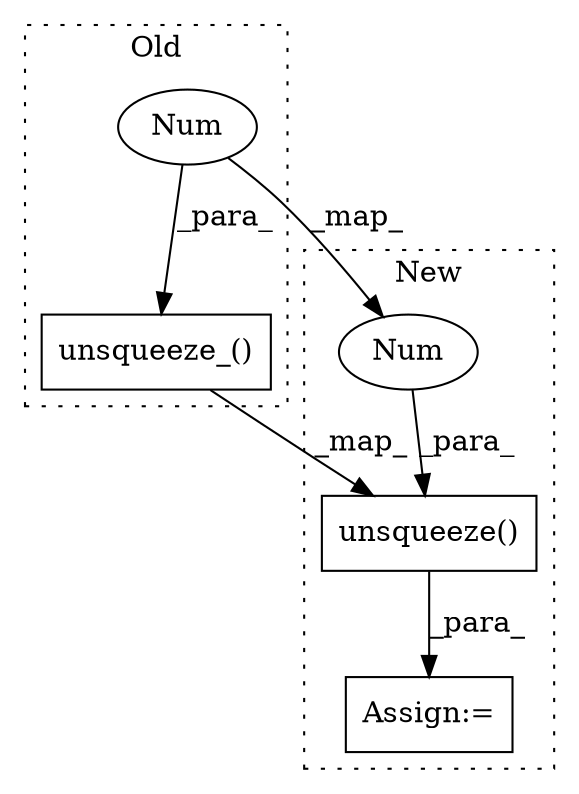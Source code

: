 digraph G {
subgraph cluster0 {
1 [label="unsqueeze_()" a="75" s="6383,6397" l="13,1" shape="box"];
3 [label="Num" a="76" s="6396" l="1" shape="ellipse"];
label = "Old";
style="dotted";
}
subgraph cluster1 {
2 [label="unsqueeze()" a="75" s="6495,6508" l="12,1" shape="box"];
4 [label="Num" a="76" s="6507" l="1" shape="ellipse"];
5 [label="Assign:=" a="68" s="6492" l="3" shape="box"];
label = "New";
style="dotted";
}
1 -> 2 [label="_map_"];
2 -> 5 [label="_para_"];
3 -> 1 [label="_para_"];
3 -> 4 [label="_map_"];
4 -> 2 [label="_para_"];
}